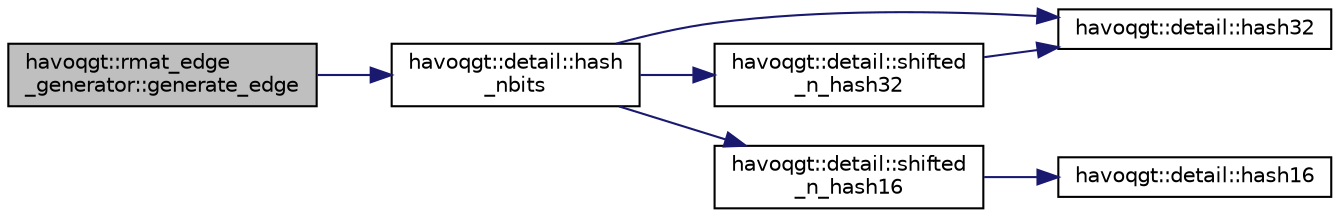 digraph "havoqgt::rmat_edge_generator::generate_edge"
{
  edge [fontname="Helvetica",fontsize="10",labelfontname="Helvetica",labelfontsize="10"];
  node [fontname="Helvetica",fontsize="10",shape=record];
  rankdir="LR";
  Node1 [label="havoqgt::rmat_edge\l_generator::generate_edge",height=0.2,width=0.4,color="black", fillcolor="grey75", style="filled", fontcolor="black"];
  Node1 -> Node2 [color="midnightblue",fontsize="10",style="solid",fontname="Helvetica"];
  Node2 [label="havoqgt::detail::hash\l_nbits",height=0.2,width=0.4,color="black", fillcolor="white", style="filled",URL="$namespacehavoqgt_1_1detail.html#a0cfdbd1d0c4a70f2726ca43d6f9c9ce8"];
  Node2 -> Node3 [color="midnightblue",fontsize="10",style="solid",fontname="Helvetica"];
  Node3 [label="havoqgt::detail::hash32",height=0.2,width=0.4,color="black", fillcolor="white", style="filled",URL="$namespacehavoqgt_1_1detail.html#a60a6e5ef157a2e103240bb5fd8dc7e18"];
  Node2 -> Node4 [color="midnightblue",fontsize="10",style="solid",fontname="Helvetica"];
  Node4 [label="havoqgt::detail::shifted\l_n_hash32",height=0.2,width=0.4,color="black", fillcolor="white", style="filled",URL="$namespacehavoqgt_1_1detail.html#a975a37fbe8342cd2f96792560a3e1e11"];
  Node4 -> Node3 [color="midnightblue",fontsize="10",style="solid",fontname="Helvetica"];
  Node2 -> Node5 [color="midnightblue",fontsize="10",style="solid",fontname="Helvetica"];
  Node5 [label="havoqgt::detail::shifted\l_n_hash16",height=0.2,width=0.4,color="black", fillcolor="white", style="filled",URL="$namespacehavoqgt_1_1detail.html#a98cc698f6043286197e3cd90fd6377ae"];
  Node5 -> Node6 [color="midnightblue",fontsize="10",style="solid",fontname="Helvetica"];
  Node6 [label="havoqgt::detail::hash16",height=0.2,width=0.4,color="black", fillcolor="white", style="filled",URL="$namespacehavoqgt_1_1detail.html#a0dc6539c7a32dc0da68cd3431090ee30"];
}
